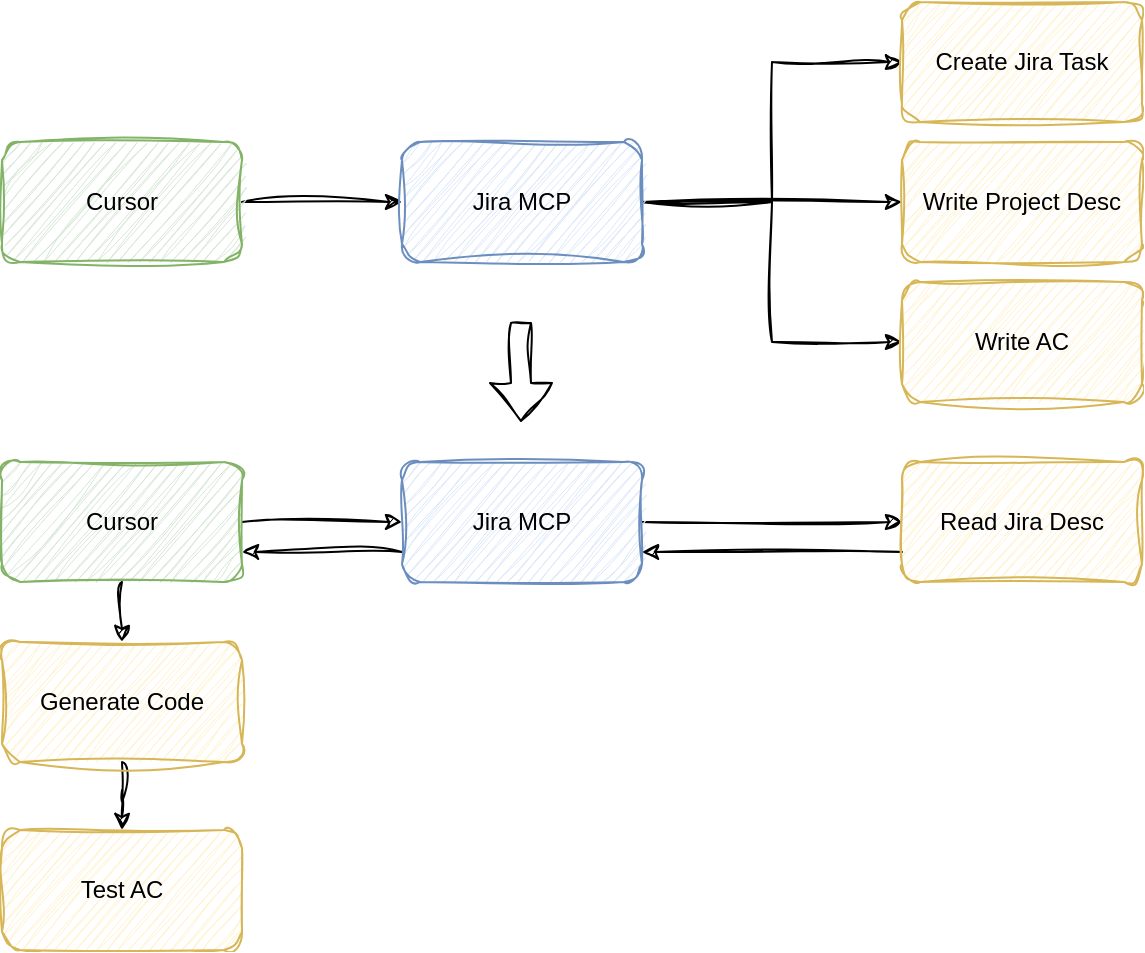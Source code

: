 <mxfile version="27.1.3">
  <diagram name="第 1 页" id="AX5IpWTDYk6SgNOTNY0j">
    <mxGraphModel dx="1139" dy="755" grid="1" gridSize="10" guides="1" tooltips="1" connect="1" arrows="1" fold="1" page="1" pageScale="1" pageWidth="827" pageHeight="1169" math="0" shadow="0">
      <root>
        <mxCell id="0" />
        <mxCell id="1" parent="0" />
        <mxCell id="JqXczepUYyAbhjsZAbYK-6" style="edgeStyle=orthogonalEdgeStyle;rounded=0;orthogonalLoop=1;jettySize=auto;html=1;exitX=1;exitY=0.5;exitDx=0;exitDy=0;entryX=0;entryY=0.5;entryDx=0;entryDy=0;sketch=1;curveFitting=1;jiggle=2;" edge="1" parent="1" source="JqXczepUYyAbhjsZAbYK-1" target="JqXczepUYyAbhjsZAbYK-2">
          <mxGeometry relative="1" as="geometry" />
        </mxCell>
        <mxCell id="JqXczepUYyAbhjsZAbYK-1" value="Cursor" style="rounded=1;whiteSpace=wrap;html=1;sketch=1;curveFitting=1;jiggle=2;fillColor=#d5e8d4;strokeColor=#82b366;" vertex="1" parent="1">
          <mxGeometry x="120" y="160" width="120" height="60" as="geometry" />
        </mxCell>
        <mxCell id="JqXczepUYyAbhjsZAbYK-7" style="edgeStyle=orthogonalEdgeStyle;rounded=0;orthogonalLoop=1;jettySize=auto;html=1;exitX=1;exitY=0.5;exitDx=0;exitDy=0;sketch=1;curveFitting=1;jiggle=2;entryX=0;entryY=0.5;entryDx=0;entryDy=0;" edge="1" parent="1" source="JqXczepUYyAbhjsZAbYK-2" target="JqXczepUYyAbhjsZAbYK-3">
          <mxGeometry relative="1" as="geometry" />
        </mxCell>
        <mxCell id="JqXczepUYyAbhjsZAbYK-8" style="edgeStyle=orthogonalEdgeStyle;rounded=0;orthogonalLoop=1;jettySize=auto;html=1;exitX=1;exitY=0.5;exitDx=0;exitDy=0;sketch=1;curveFitting=1;jiggle=2;" edge="1" parent="1" source="JqXczepUYyAbhjsZAbYK-2" target="JqXczepUYyAbhjsZAbYK-4">
          <mxGeometry relative="1" as="geometry" />
        </mxCell>
        <mxCell id="JqXczepUYyAbhjsZAbYK-23" style="edgeStyle=orthogonalEdgeStyle;rounded=0;orthogonalLoop=1;jettySize=auto;html=1;exitX=1;exitY=0.5;exitDx=0;exitDy=0;entryX=0;entryY=0.5;entryDx=0;entryDy=0;sketch=1;curveFitting=1;jiggle=2;" edge="1" parent="1" source="JqXczepUYyAbhjsZAbYK-2" target="JqXczepUYyAbhjsZAbYK-22">
          <mxGeometry relative="1" as="geometry" />
        </mxCell>
        <mxCell id="JqXczepUYyAbhjsZAbYK-2" value="Jira MCP" style="rounded=1;whiteSpace=wrap;html=1;sketch=1;curveFitting=1;jiggle=2;fillColor=#dae8fc;strokeColor=#6c8ebf;" vertex="1" parent="1">
          <mxGeometry x="320" y="160" width="120" height="60" as="geometry" />
        </mxCell>
        <mxCell id="JqXczepUYyAbhjsZAbYK-3" value="Create Jira Task" style="rounded=1;whiteSpace=wrap;html=1;sketch=1;curveFitting=1;jiggle=2;fillColor=#fff2cc;strokeColor=#d6b656;" vertex="1" parent="1">
          <mxGeometry x="570" y="90" width="120" height="60" as="geometry" />
        </mxCell>
        <mxCell id="JqXczepUYyAbhjsZAbYK-4" value="Write Project Desc" style="rounded=1;whiteSpace=wrap;html=1;sketch=1;curveFitting=1;jiggle=2;fillColor=#fff2cc;strokeColor=#d6b656;" vertex="1" parent="1">
          <mxGeometry x="570" y="160" width="120" height="60" as="geometry" />
        </mxCell>
        <mxCell id="JqXczepUYyAbhjsZAbYK-9" value="" style="shape=flexArrow;endArrow=classic;html=1;rounded=0;sketch=1;curveFitting=1;jiggle=2;" edge="1" parent="1">
          <mxGeometry width="50" height="50" relative="1" as="geometry">
            <mxPoint x="379.5" y="250" as="sourcePoint" />
            <mxPoint x="379.5" y="300" as="targetPoint" />
          </mxGeometry>
        </mxCell>
        <mxCell id="JqXczepUYyAbhjsZAbYK-10" style="edgeStyle=orthogonalEdgeStyle;rounded=0;orthogonalLoop=1;jettySize=auto;html=1;exitX=1;exitY=0.5;exitDx=0;exitDy=0;entryX=0;entryY=0.5;entryDx=0;entryDy=0;sketch=1;curveFitting=1;jiggle=2;" edge="1" parent="1" source="JqXczepUYyAbhjsZAbYK-11" target="JqXczepUYyAbhjsZAbYK-14">
          <mxGeometry relative="1" as="geometry" />
        </mxCell>
        <mxCell id="JqXczepUYyAbhjsZAbYK-21" style="edgeStyle=orthogonalEdgeStyle;rounded=0;orthogonalLoop=1;jettySize=auto;html=1;exitX=0.5;exitY=1;exitDx=0;exitDy=0;entryX=0.5;entryY=0;entryDx=0;entryDy=0;sketch=1;curveFitting=1;jiggle=2;" edge="1" parent="1" source="JqXczepUYyAbhjsZAbYK-11" target="JqXczepUYyAbhjsZAbYK-20">
          <mxGeometry relative="1" as="geometry" />
        </mxCell>
        <mxCell id="JqXczepUYyAbhjsZAbYK-11" value="Cursor" style="rounded=1;whiteSpace=wrap;html=1;sketch=1;curveFitting=1;jiggle=2;fillColor=#d5e8d4;strokeColor=#82b366;" vertex="1" parent="1">
          <mxGeometry x="120" y="320" width="120" height="60" as="geometry" />
        </mxCell>
        <mxCell id="JqXczepUYyAbhjsZAbYK-12" style="edgeStyle=orthogonalEdgeStyle;rounded=0;orthogonalLoop=1;jettySize=auto;html=1;exitX=1;exitY=0.5;exitDx=0;exitDy=0;sketch=1;curveFitting=1;jiggle=2;" edge="1" parent="1" source="JqXczepUYyAbhjsZAbYK-14" target="JqXczepUYyAbhjsZAbYK-15">
          <mxGeometry relative="1" as="geometry" />
        </mxCell>
        <mxCell id="JqXczepUYyAbhjsZAbYK-19" style="edgeStyle=orthogonalEdgeStyle;rounded=0;orthogonalLoop=1;jettySize=auto;html=1;exitX=0;exitY=0.75;exitDx=0;exitDy=0;entryX=1;entryY=0.75;entryDx=0;entryDy=0;sketch=1;curveFitting=1;jiggle=2;" edge="1" parent="1" source="JqXczepUYyAbhjsZAbYK-14" target="JqXczepUYyAbhjsZAbYK-11">
          <mxGeometry relative="1" as="geometry" />
        </mxCell>
        <mxCell id="JqXczepUYyAbhjsZAbYK-14" value="Jira MCP" style="rounded=1;whiteSpace=wrap;html=1;sketch=1;curveFitting=1;jiggle=2;fillColor=#dae8fc;strokeColor=#6c8ebf;" vertex="1" parent="1">
          <mxGeometry x="320" y="320" width="120" height="60" as="geometry" />
        </mxCell>
        <mxCell id="JqXczepUYyAbhjsZAbYK-18" style="edgeStyle=orthogonalEdgeStyle;rounded=0;orthogonalLoop=1;jettySize=auto;html=1;exitX=0;exitY=0.75;exitDx=0;exitDy=0;entryX=1;entryY=0.75;entryDx=0;entryDy=0;sketch=1;curveFitting=1;jiggle=2;" edge="1" parent="1" source="JqXczepUYyAbhjsZAbYK-15" target="JqXczepUYyAbhjsZAbYK-14">
          <mxGeometry relative="1" as="geometry" />
        </mxCell>
        <mxCell id="JqXczepUYyAbhjsZAbYK-15" value="Read Jira Desc" style="rounded=1;whiteSpace=wrap;html=1;sketch=1;curveFitting=1;jiggle=2;fillColor=#fff2cc;strokeColor=#d6b656;" vertex="1" parent="1">
          <mxGeometry x="570" y="320" width="120" height="60" as="geometry" />
        </mxCell>
        <mxCell id="JqXczepUYyAbhjsZAbYK-25" value="" style="edgeStyle=orthogonalEdgeStyle;rounded=0;orthogonalLoop=1;jettySize=auto;html=1;sketch=1;curveFitting=1;jiggle=2;" edge="1" parent="1" source="JqXczepUYyAbhjsZAbYK-20" target="JqXczepUYyAbhjsZAbYK-24">
          <mxGeometry relative="1" as="geometry" />
        </mxCell>
        <mxCell id="JqXczepUYyAbhjsZAbYK-20" value="Generate Code" style="rounded=1;whiteSpace=wrap;html=1;sketch=1;curveFitting=1;jiggle=2;fillColor=#fff2cc;strokeColor=#d6b656;" vertex="1" parent="1">
          <mxGeometry x="120" y="410" width="120" height="60" as="geometry" />
        </mxCell>
        <mxCell id="JqXczepUYyAbhjsZAbYK-22" value="Write AC" style="rounded=1;whiteSpace=wrap;html=1;sketch=1;curveFitting=1;jiggle=2;fillColor=#fff2cc;strokeColor=#d6b656;" vertex="1" parent="1">
          <mxGeometry x="570" y="230" width="120" height="60" as="geometry" />
        </mxCell>
        <mxCell id="JqXczepUYyAbhjsZAbYK-24" value="Test AC" style="rounded=1;whiteSpace=wrap;html=1;sketch=1;curveFitting=1;jiggle=2;fillColor=#fff2cc;strokeColor=#d6b656;" vertex="1" parent="1">
          <mxGeometry x="120" y="504" width="120" height="60" as="geometry" />
        </mxCell>
      </root>
    </mxGraphModel>
  </diagram>
</mxfile>
